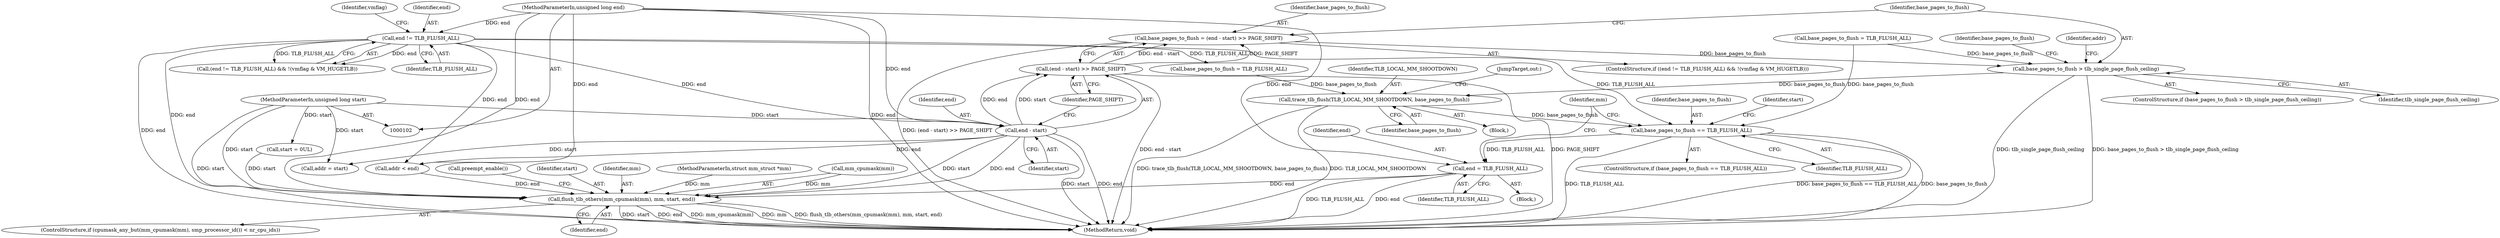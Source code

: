 digraph "0_linux_71b3c126e61177eb693423f2e18a1914205b165e_0@integer" {
"1000139" [label="(Call,base_pages_to_flush = (end - start) >> PAGE_SHIFT)"];
"1000141" [label="(Call,(end - start) >> PAGE_SHIFT)"];
"1000142" [label="(Call,end - start)"];
"1000132" [label="(Call,end != TLB_FLUSH_ALL)"];
"1000105" [label="(MethodParameterIn,unsigned long end)"];
"1000104" [label="(MethodParameterIn,unsigned long start)"];
"1000147" [label="(Call,base_pages_to_flush > tlb_single_page_flush_ceiling)"];
"1000174" [label="(Call,trace_tlb_flush(TLB_LOCAL_MM_SHOOTDOWN, base_pages_to_flush))"];
"1000179" [label="(Call,base_pages_to_flush == TLB_FLUSH_ALL)"];
"1000186" [label="(Call,end = TLB_FLUSH_ALL)"];
"1000196" [label="(Call,flush_tlb_others(mm_cpumask(mm), mm, start, end))"];
"1000142" [label="(Call,end - start)"];
"1000201" [label="(Identifier,end)"];
"1000189" [label="(ControlStructure,if (cpumask_any_but(mm_cpumask(mm), smp_processor_id()) < nr_cpu_ids))"];
"1000148" [label="(Identifier,base_pages_to_flush)"];
"1000110" [label="(Call,base_pages_to_flush = TLB_FLUSH_ALL)"];
"1000175" [label="(Identifier,TLB_LOCAL_MM_SHOOTDOWN)"];
"1000193" [label="(Identifier,mm)"];
"1000176" [label="(Identifier,base_pages_to_flush)"];
"1000182" [label="(Block,)"];
"1000163" [label="(Call,addr < end)"];
"1000149" [label="(Identifier,tlb_single_page_flush_ceiling)"];
"1000203" [label="(MethodReturn,void)"];
"1000196" [label="(Call,flush_tlb_others(mm_cpumask(mm), mm, start, end))"];
"1000179" [label="(Call,base_pages_to_flush == TLB_FLUSH_ALL)"];
"1000139" [label="(Call,base_pages_to_flush = (end - start) >> PAGE_SHIFT)"];
"1000174" [label="(Call,trace_tlb_flush(TLB_LOCAL_MM_SHOOTDOWN, base_pages_to_flush))"];
"1000152" [label="(Identifier,base_pages_to_flush)"];
"1000140" [label="(Identifier,base_pages_to_flush)"];
"1000202" [label="(Call,preempt_enable())"];
"1000145" [label="(Identifier,PAGE_SHIFT)"];
"1000187" [label="(Identifier,end)"];
"1000178" [label="(ControlStructure,if (base_pages_to_flush == TLB_FLUSH_ALL))"];
"1000200" [label="(Identifier,start)"];
"1000181" [label="(Identifier,TLB_FLUSH_ALL)"];
"1000180" [label="(Identifier,base_pages_to_flush)"];
"1000161" [label="(Identifier,addr)"];
"1000151" [label="(Call,base_pages_to_flush = TLB_FLUSH_ALL)"];
"1000186" [label="(Call,end = TLB_FLUSH_ALL)"];
"1000177" [label="(JumpTarget,out:)"];
"1000104" [label="(MethodParameterIn,unsigned long start)"];
"1000131" [label="(Call,(end != TLB_FLUSH_ALL) && !(vmflag & VM_HUGETLB))"];
"1000144" [label="(Identifier,start)"];
"1000143" [label="(Identifier,end)"];
"1000107" [label="(Block,)"];
"1000160" [label="(Call,addr = start)"];
"1000137" [label="(Identifier,vmflag)"];
"1000132" [label="(Call,end != TLB_FLUSH_ALL)"];
"1000199" [label="(Identifier,mm)"];
"1000146" [label="(ControlStructure,if (base_pages_to_flush > tlb_single_page_flush_ceiling))"];
"1000141" [label="(Call,(end - start) >> PAGE_SHIFT)"];
"1000105" [label="(MethodParameterIn,unsigned long end)"];
"1000133" [label="(Identifier,end)"];
"1000184" [label="(Identifier,start)"];
"1000103" [label="(MethodParameterIn,struct mm_struct *mm)"];
"1000130" [label="(ControlStructure,if ((end != TLB_FLUSH_ALL) && !(vmflag & VM_HUGETLB)))"];
"1000147" [label="(Call,base_pages_to_flush > tlb_single_page_flush_ceiling)"];
"1000183" [label="(Call,start = 0UL)"];
"1000134" [label="(Identifier,TLB_FLUSH_ALL)"];
"1000188" [label="(Identifier,TLB_FLUSH_ALL)"];
"1000197" [label="(Call,mm_cpumask(mm))"];
"1000139" -> "1000130"  [label="AST: "];
"1000139" -> "1000141"  [label="CFG: "];
"1000140" -> "1000139"  [label="AST: "];
"1000141" -> "1000139"  [label="AST: "];
"1000148" -> "1000139"  [label="CFG: "];
"1000139" -> "1000203"  [label="DDG: (end - start) >> PAGE_SHIFT"];
"1000141" -> "1000139"  [label="DDG: end - start"];
"1000141" -> "1000139"  [label="DDG: PAGE_SHIFT"];
"1000139" -> "1000147"  [label="DDG: base_pages_to_flush"];
"1000141" -> "1000145"  [label="CFG: "];
"1000142" -> "1000141"  [label="AST: "];
"1000145" -> "1000141"  [label="AST: "];
"1000141" -> "1000203"  [label="DDG: end - start"];
"1000141" -> "1000203"  [label="DDG: PAGE_SHIFT"];
"1000142" -> "1000141"  [label="DDG: end"];
"1000142" -> "1000141"  [label="DDG: start"];
"1000142" -> "1000144"  [label="CFG: "];
"1000143" -> "1000142"  [label="AST: "];
"1000144" -> "1000142"  [label="AST: "];
"1000145" -> "1000142"  [label="CFG: "];
"1000142" -> "1000203"  [label="DDG: start"];
"1000142" -> "1000203"  [label="DDG: end"];
"1000132" -> "1000142"  [label="DDG: end"];
"1000105" -> "1000142"  [label="DDG: end"];
"1000104" -> "1000142"  [label="DDG: start"];
"1000142" -> "1000160"  [label="DDG: start"];
"1000142" -> "1000163"  [label="DDG: end"];
"1000142" -> "1000196"  [label="DDG: start"];
"1000142" -> "1000196"  [label="DDG: end"];
"1000132" -> "1000131"  [label="AST: "];
"1000132" -> "1000134"  [label="CFG: "];
"1000133" -> "1000132"  [label="AST: "];
"1000134" -> "1000132"  [label="AST: "];
"1000137" -> "1000132"  [label="CFG: "];
"1000131" -> "1000132"  [label="CFG: "];
"1000132" -> "1000203"  [label="DDG: end"];
"1000132" -> "1000131"  [label="DDG: end"];
"1000132" -> "1000131"  [label="DDG: TLB_FLUSH_ALL"];
"1000105" -> "1000132"  [label="DDG: end"];
"1000132" -> "1000151"  [label="DDG: TLB_FLUSH_ALL"];
"1000132" -> "1000163"  [label="DDG: end"];
"1000132" -> "1000179"  [label="DDG: TLB_FLUSH_ALL"];
"1000132" -> "1000196"  [label="DDG: end"];
"1000105" -> "1000102"  [label="AST: "];
"1000105" -> "1000203"  [label="DDG: end"];
"1000105" -> "1000163"  [label="DDG: end"];
"1000105" -> "1000186"  [label="DDG: end"];
"1000105" -> "1000196"  [label="DDG: end"];
"1000104" -> "1000102"  [label="AST: "];
"1000104" -> "1000203"  [label="DDG: start"];
"1000104" -> "1000160"  [label="DDG: start"];
"1000104" -> "1000183"  [label="DDG: start"];
"1000104" -> "1000196"  [label="DDG: start"];
"1000147" -> "1000146"  [label="AST: "];
"1000147" -> "1000149"  [label="CFG: "];
"1000148" -> "1000147"  [label="AST: "];
"1000149" -> "1000147"  [label="AST: "];
"1000152" -> "1000147"  [label="CFG: "];
"1000161" -> "1000147"  [label="CFG: "];
"1000147" -> "1000203"  [label="DDG: tlb_single_page_flush_ceiling"];
"1000147" -> "1000203"  [label="DDG: base_pages_to_flush > tlb_single_page_flush_ceiling"];
"1000110" -> "1000147"  [label="DDG: base_pages_to_flush"];
"1000147" -> "1000174"  [label="DDG: base_pages_to_flush"];
"1000174" -> "1000107"  [label="AST: "];
"1000174" -> "1000176"  [label="CFG: "];
"1000175" -> "1000174"  [label="AST: "];
"1000176" -> "1000174"  [label="AST: "];
"1000177" -> "1000174"  [label="CFG: "];
"1000174" -> "1000203"  [label="DDG: trace_tlb_flush(TLB_LOCAL_MM_SHOOTDOWN, base_pages_to_flush)"];
"1000174" -> "1000203"  [label="DDG: TLB_LOCAL_MM_SHOOTDOWN"];
"1000151" -> "1000174"  [label="DDG: base_pages_to_flush"];
"1000174" -> "1000179"  [label="DDG: base_pages_to_flush"];
"1000179" -> "1000178"  [label="AST: "];
"1000179" -> "1000181"  [label="CFG: "];
"1000180" -> "1000179"  [label="AST: "];
"1000181" -> "1000179"  [label="AST: "];
"1000184" -> "1000179"  [label="CFG: "];
"1000193" -> "1000179"  [label="CFG: "];
"1000179" -> "1000203"  [label="DDG: TLB_FLUSH_ALL"];
"1000179" -> "1000203"  [label="DDG: base_pages_to_flush == TLB_FLUSH_ALL"];
"1000179" -> "1000203"  [label="DDG: base_pages_to_flush"];
"1000110" -> "1000179"  [label="DDG: base_pages_to_flush"];
"1000179" -> "1000186"  [label="DDG: TLB_FLUSH_ALL"];
"1000186" -> "1000182"  [label="AST: "];
"1000186" -> "1000188"  [label="CFG: "];
"1000187" -> "1000186"  [label="AST: "];
"1000188" -> "1000186"  [label="AST: "];
"1000193" -> "1000186"  [label="CFG: "];
"1000186" -> "1000203"  [label="DDG: TLB_FLUSH_ALL"];
"1000186" -> "1000203"  [label="DDG: end"];
"1000186" -> "1000196"  [label="DDG: end"];
"1000196" -> "1000189"  [label="AST: "];
"1000196" -> "1000201"  [label="CFG: "];
"1000197" -> "1000196"  [label="AST: "];
"1000199" -> "1000196"  [label="AST: "];
"1000200" -> "1000196"  [label="AST: "];
"1000201" -> "1000196"  [label="AST: "];
"1000202" -> "1000196"  [label="CFG: "];
"1000196" -> "1000203"  [label="DDG: start"];
"1000196" -> "1000203"  [label="DDG: end"];
"1000196" -> "1000203"  [label="DDG: mm_cpumask(mm)"];
"1000196" -> "1000203"  [label="DDG: mm"];
"1000196" -> "1000203"  [label="DDG: flush_tlb_others(mm_cpumask(mm), mm, start, end)"];
"1000197" -> "1000196"  [label="DDG: mm"];
"1000103" -> "1000196"  [label="DDG: mm"];
"1000183" -> "1000196"  [label="DDG: start"];
"1000163" -> "1000196"  [label="DDG: end"];
}
